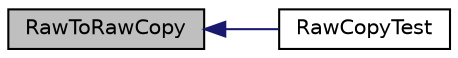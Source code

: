 digraph "RawToRawCopy"
{
  edge [fontname="Helvetica",fontsize="10",labelfontname="Helvetica",labelfontsize="10"];
  node [fontname="Helvetica",fontsize="10",shape=record];
  rankdir="LR";
  Node1 [label="RawToRawCopy",height=0.2,width=0.4,color="black", fillcolor="grey75", style="filled", fontcolor="black"];
  Node1 -> Node2 [dir="back",color="midnightblue",fontsize="10",style="solid"];
  Node2 [label="RawCopyTest",height=0.2,width=0.4,color="black", fillcolor="white", style="filled",URL="$_w_f_driver_raw__24_g_8c.html#a3e48c54b766e1acf33c56d43e6507aeb"];
}
